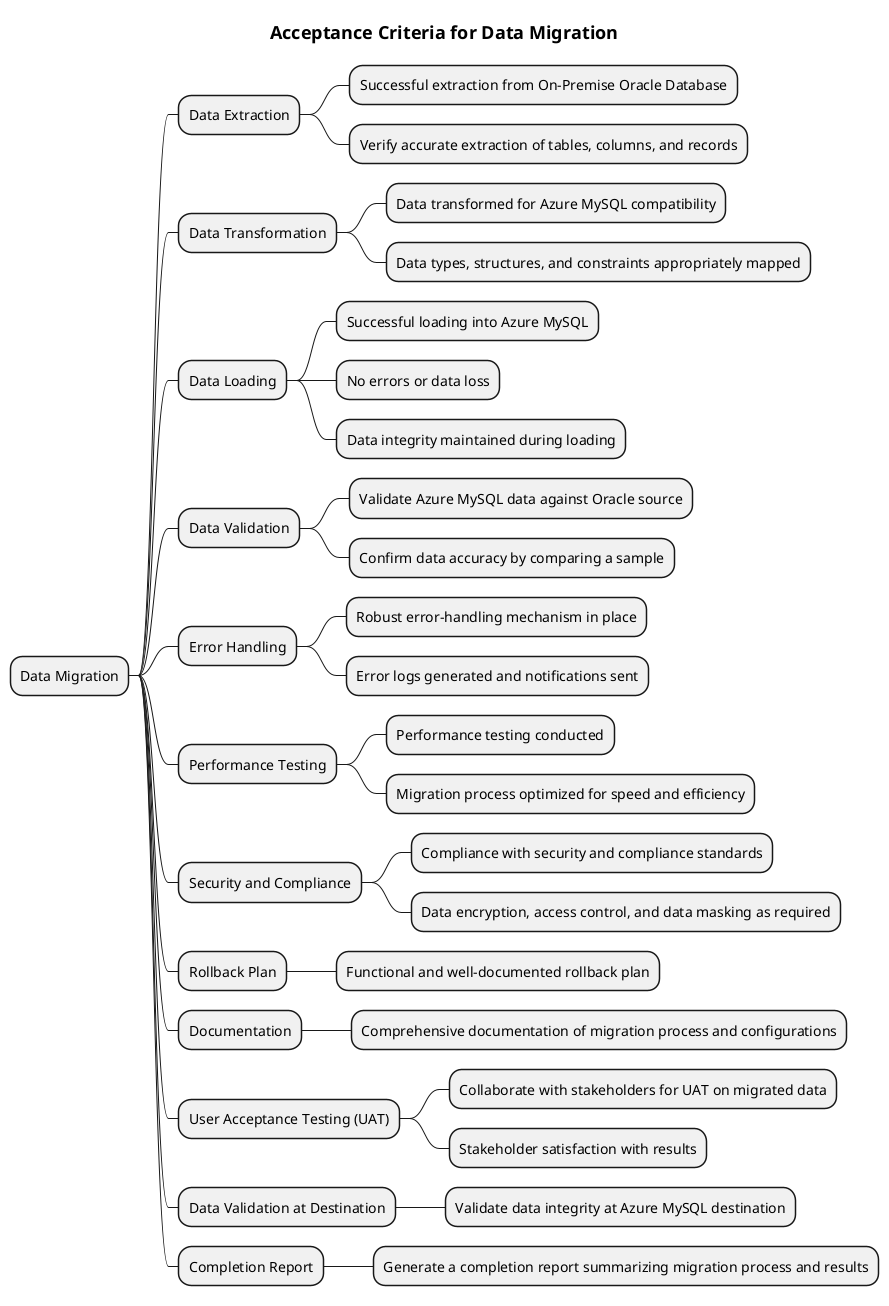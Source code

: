 @startmindmap
title =Acceptance Criteria for Data Migration

* Data Migration
** Data Extraction
*** Successful extraction from On-Premise Oracle Database
*** Verify accurate extraction of tables, columns, and records

** Data Transformation
*** Data transformed for Azure MySQL compatibility
*** Data types, structures, and constraints appropriately mapped

** Data Loading
*** Successful loading into Azure MySQL
*** No errors or data loss
*** Data integrity maintained during loading

** Data Validation
*** Validate Azure MySQL data against Oracle source
*** Confirm data accuracy by comparing a sample

** Error Handling
*** Robust error-handling mechanism in place
*** Error logs generated and notifications sent

** Performance Testing
*** Performance testing conducted
*** Migration process optimized for speed and efficiency

** Security and Compliance
*** Compliance with security and compliance standards
*** Data encryption, access control, and data masking as required

** Rollback Plan
*** Functional and well-documented rollback plan

** Documentation
*** Comprehensive documentation of migration process and configurations

** User Acceptance Testing (UAT)
*** Collaborate with stakeholders for UAT on migrated data
*** Stakeholder satisfaction with results

** Data Validation at Destination
*** Validate data integrity at Azure MySQL destination

** Completion Report
*** Generate a completion report summarizing migration process and results
@endmindmap
